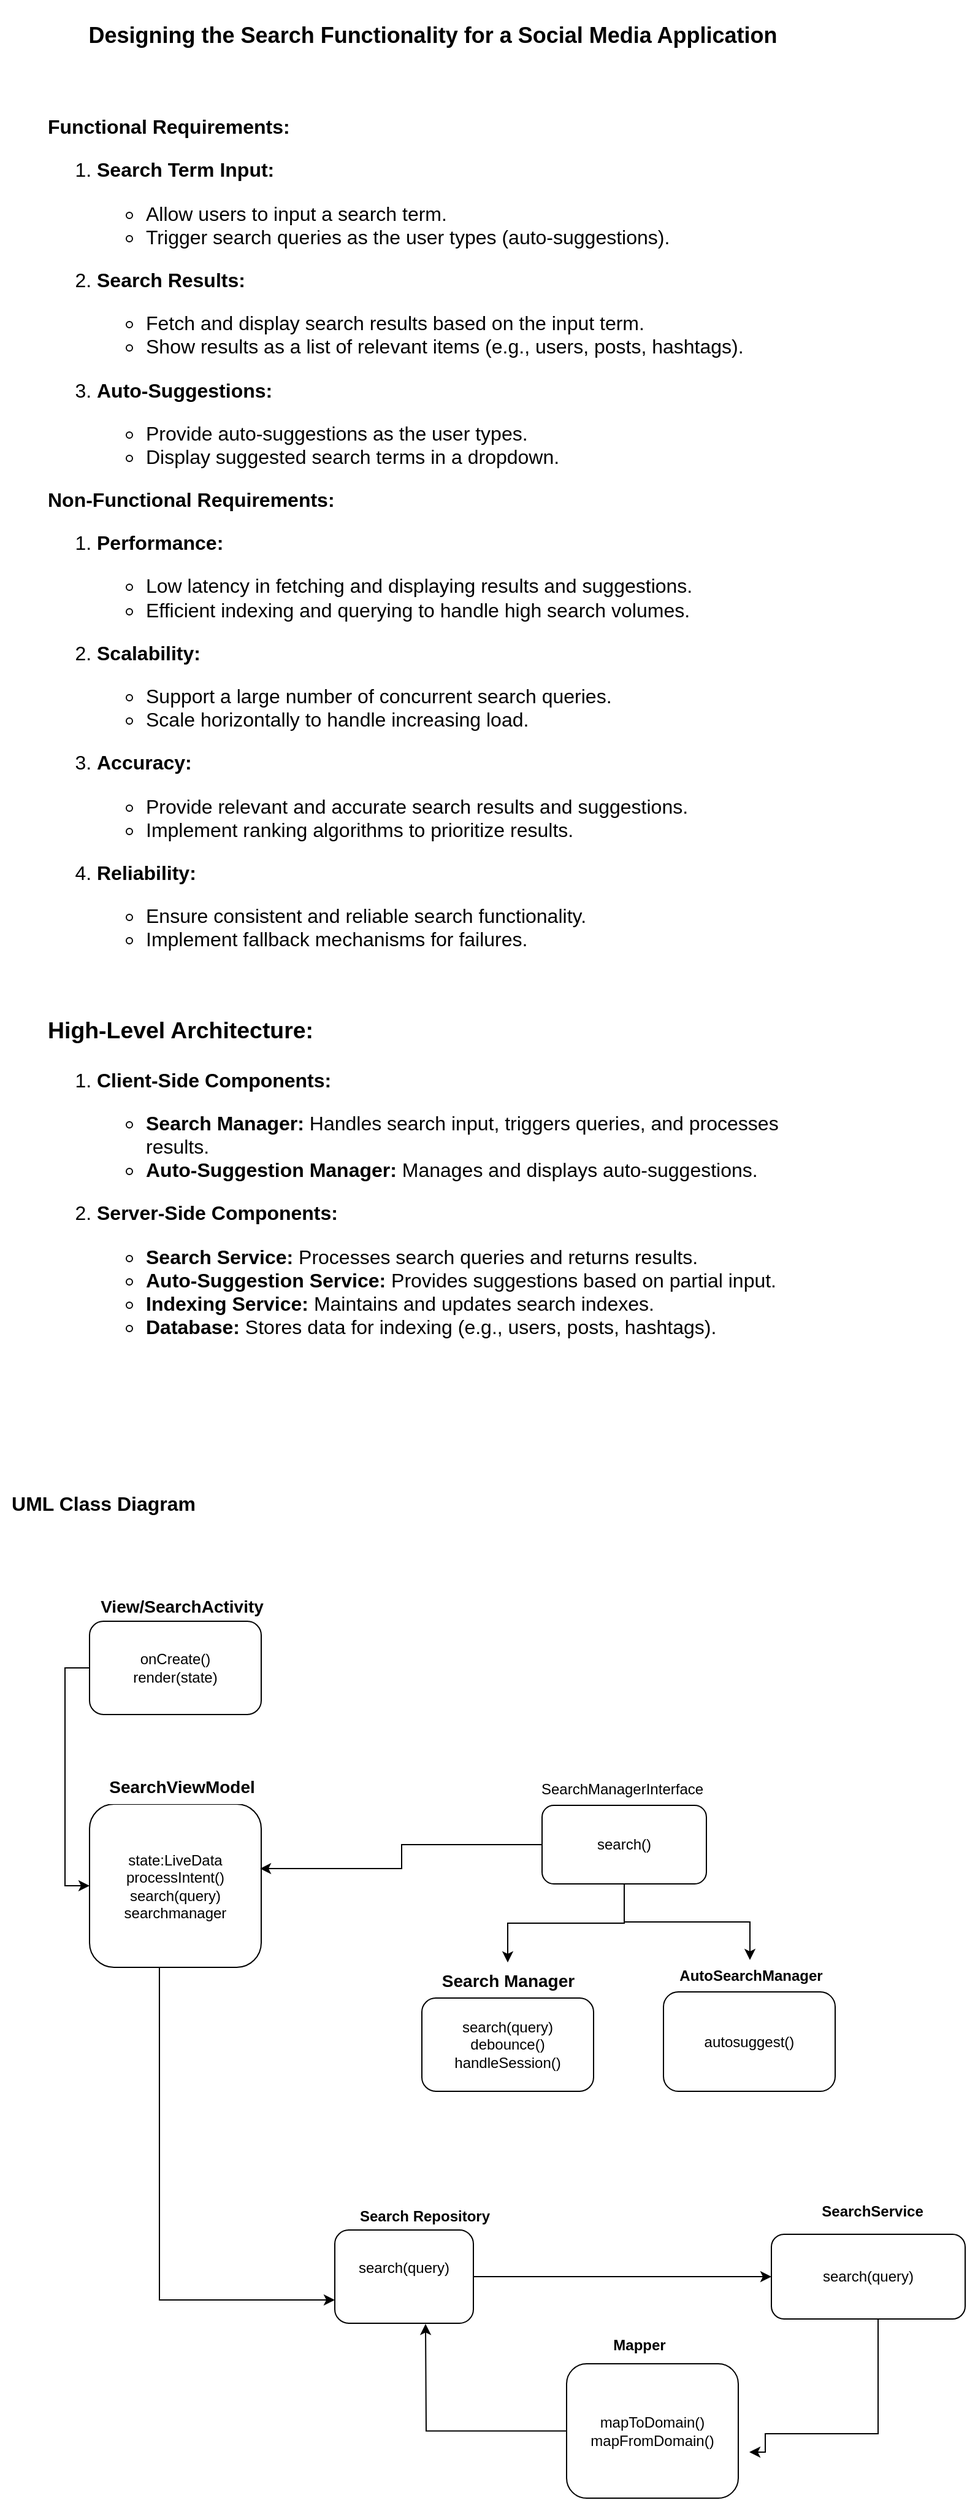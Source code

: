 <mxfile version="24.4.13" type="github">
  <diagram name="Page-1" id="h92sVHRr6hwZS7RC69yp">
    <mxGraphModel dx="1080" dy="1029" grid="0" gridSize="10" guides="1" tooltips="1" connect="1" arrows="1" fold="1" page="0" pageScale="1" pageWidth="827" pageHeight="1169" math="0" shadow="0">
      <root>
        <mxCell id="0" />
        <mxCell id="1" parent="0" />
        <mxCell id="BTSxETkFsqKTAE7wOmVA-1" value="&lt;h3 style=&quot;font-size: 18px;&quot;&gt;Designing the Search Functionality for a Social Media Application&lt;/h3&gt;&lt;h4&gt;&lt;/h4&gt;" style="text;html=1;align=center;verticalAlign=middle;whiteSpace=wrap;rounded=0;" vertex="1" parent="1">
          <mxGeometry x="60" y="10" width="610" height="30" as="geometry" />
        </mxCell>
        <mxCell id="BTSxETkFsqKTAE7wOmVA-3" value="&lt;h1 style=&quot;margin-top: 0px; font-size: 16px;&quot;&gt;&lt;br&gt;&lt;/h1&gt;&lt;div&gt;&lt;font style=&quot;font-size: 16px;&quot;&gt;&lt;p&gt;&lt;strong&gt;Functional Requirements:&lt;/strong&gt;&lt;/p&gt;&lt;ol&gt;&lt;li&gt;&lt;p&gt;&lt;strong&gt;Search Term Input:&lt;/strong&gt;&lt;/p&gt;&lt;ul&gt;&lt;li&gt;Allow users to input a search term.&lt;/li&gt;&lt;li&gt;Trigger search queries as the user types (auto-suggestions).&lt;/li&gt;&lt;/ul&gt;&lt;/li&gt;&lt;li&gt;&lt;p&gt;&lt;strong&gt;Search Results:&lt;/strong&gt;&lt;/p&gt;&lt;ul&gt;&lt;li&gt;Fetch and display search results based on the input term.&lt;/li&gt;&lt;li&gt;Show results as a list of relevant items (e.g., users, posts, hashtags).&lt;/li&gt;&lt;/ul&gt;&lt;/li&gt;&lt;li&gt;&lt;p&gt;&lt;strong&gt;Auto-Suggestions:&lt;/strong&gt;&lt;/p&gt;&lt;ul&gt;&lt;li&gt;Provide auto-suggestions as the user types.&lt;/li&gt;&lt;li&gt;Display suggested search terms in a dropdown.&lt;/li&gt;&lt;/ul&gt;&lt;/li&gt;&lt;/ol&gt;&lt;p&gt;&lt;strong&gt;Non-Functional Requirements:&lt;/strong&gt;&lt;/p&gt;&lt;ol&gt;&lt;li&gt;&lt;p&gt;&lt;strong&gt;Performance:&lt;/strong&gt;&lt;/p&gt;&lt;ul&gt;&lt;li&gt;Low latency in fetching and displaying results and suggestions.&lt;/li&gt;&lt;li&gt;Efficient indexing and querying to handle high search volumes.&lt;/li&gt;&lt;/ul&gt;&lt;/li&gt;&lt;li&gt;&lt;p&gt;&lt;strong&gt;Scalability:&lt;/strong&gt;&lt;/p&gt;&lt;ul&gt;&lt;li&gt;Support a large number of concurrent search queries.&lt;/li&gt;&lt;li&gt;Scale horizontally to handle increasing load.&lt;/li&gt;&lt;/ul&gt;&lt;/li&gt;&lt;li&gt;&lt;p&gt;&lt;strong&gt;Accuracy:&lt;/strong&gt;&lt;/p&gt;&lt;ul&gt;&lt;li&gt;Provide relevant and accurate search results and suggestions.&lt;/li&gt;&lt;li&gt;Implement ranking algorithms to prioritize results.&lt;/li&gt;&lt;/ul&gt;&lt;/li&gt;&lt;li&gt;&lt;p&gt;&lt;strong&gt;Reliability:&lt;/strong&gt;&lt;/p&gt;&lt;/li&gt;&lt;ul&gt;&lt;li&gt;Ensure consistent and reliable search functionality.&lt;/li&gt;&lt;li&gt;Implement fallback mechanisms for failures.&lt;/li&gt;&lt;/ul&gt;&lt;/ol&gt;&lt;div&gt;&lt;br&gt;&lt;/div&gt;&lt;div&gt;&lt;h3&gt;High-Level Architecture:&lt;/h3&gt;&lt;ol&gt;&lt;li&gt;&lt;p&gt;&lt;strong&gt;Client-Side Components:&lt;/strong&gt;&lt;/p&gt;&lt;ul&gt;&lt;li&gt;&lt;strong&gt;Search Manager:&lt;/strong&gt; Handles search input, triggers queries, and processes results.&lt;/li&gt;&lt;li&gt;&lt;strong&gt;Auto-Suggestion Manager:&lt;/strong&gt; Manages and displays auto-suggestions.&lt;/li&gt;&lt;/ul&gt;&lt;/li&gt;&lt;li&gt;&lt;p&gt;&lt;strong&gt;Server-Side Components:&lt;/strong&gt;&lt;/p&gt;&lt;ul&gt;&lt;li&gt;&lt;strong&gt;Search Service:&lt;/strong&gt; Processes search queries and returns results.&lt;/li&gt;&lt;li&gt;&lt;strong&gt;Auto-Suggestion Service:&lt;/strong&gt; Provides suggestions based on partial input.&lt;/li&gt;&lt;li&gt;&lt;strong&gt;Indexing Service:&lt;/strong&gt; Maintains and updates search indexes.&lt;/li&gt;&lt;li&gt;&lt;strong&gt;Database:&lt;/strong&gt; Stores data for indexing (e.g., users, posts, hashtags).&lt;/li&gt;&lt;/ul&gt;&lt;/li&gt;&lt;/ol&gt;&lt;h3&gt;&lt;/h3&gt;&lt;/div&gt;&lt;div&gt;&lt;br&gt;&lt;/div&gt;&lt;div&gt;&lt;br&gt;&lt;/div&gt;&lt;div&gt;&lt;br&gt;&lt;/div&gt;&lt;div&gt;&lt;h3&gt;Flow Diagram&lt;br&gt;&lt;/h3&gt;&lt;/div&gt;&lt;div&gt;&lt;br&gt;&lt;/div&gt;&lt;div&gt;&lt;br&gt;&lt;/div&gt;&lt;/font&gt;&lt;/div&gt;&lt;p&gt;&lt;/p&gt;" style="text;html=1;whiteSpace=wrap;overflow=hidden;rounded=0;" vertex="1" parent="1">
          <mxGeometry x="49" y="48" width="649" height="1087" as="geometry" />
        </mxCell>
        <mxCell id="BTSxETkFsqKTAE7wOmVA-9" value="&lt;h3&gt;&lt;font style=&quot;font-size: 16px;&quot;&gt;UML Class Diagram&lt;/font&gt;&lt;/h3&gt;&lt;p&gt;&lt;/p&gt;" style="text;html=1;align=center;verticalAlign=middle;resizable=0;points=[];autosize=1;strokeColor=none;fillColor=none;" vertex="1" parent="1">
          <mxGeometry x="12" y="1191" width="168" height="59" as="geometry" />
        </mxCell>
        <mxCell id="BTSxETkFsqKTAE7wOmVA-19" style="edgeStyle=orthogonalEdgeStyle;rounded=0;orthogonalLoop=1;jettySize=auto;html=1;entryX=0;entryY=0.5;entryDx=0;entryDy=0;exitX=0;exitY=0.5;exitDx=0;exitDy=0;" edge="1" parent="1" source="BTSxETkFsqKTAE7wOmVA-10" target="BTSxETkFsqKTAE7wOmVA-15">
          <mxGeometry relative="1" as="geometry" />
        </mxCell>
        <mxCell id="BTSxETkFsqKTAE7wOmVA-10" value="onCreate()&lt;div&gt;render(state)&lt;/div&gt;" style="rounded=1;whiteSpace=wrap;html=1;" vertex="1" parent="1">
          <mxGeometry x="85" y="1317" width="140" height="76" as="geometry" />
        </mxCell>
        <mxCell id="BTSxETkFsqKTAE7wOmVA-11" value="&lt;b&gt;&lt;font style=&quot;font-size: 14px;&quot;&gt;View/SearchActivity&lt;/font&gt;&lt;/b&gt;" style="text;html=1;align=center;verticalAlign=middle;resizable=0;points=[];autosize=1;strokeColor=none;fillColor=none;" vertex="1" parent="1">
          <mxGeometry x="84" y="1290" width="151" height="29" as="geometry" />
        </mxCell>
        <mxCell id="BTSxETkFsqKTAE7wOmVA-49" style="edgeStyle=orthogonalEdgeStyle;rounded=0;orthogonalLoop=1;jettySize=auto;html=1;entryX=0;entryY=0.75;entryDx=0;entryDy=0;exitX=0.407;exitY=0.996;exitDx=0;exitDy=0;exitPerimeter=0;" edge="1" parent="1" source="BTSxETkFsqKTAE7wOmVA-15" target="BTSxETkFsqKTAE7wOmVA-25">
          <mxGeometry relative="1" as="geometry" />
        </mxCell>
        <mxCell id="BTSxETkFsqKTAE7wOmVA-15" value="state:LiveData&lt;div&gt;processIntent()&lt;/div&gt;&lt;div&gt;search(query)&lt;/div&gt;&lt;div&gt;searchmanager&lt;/div&gt;" style="rounded=1;whiteSpace=wrap;html=1;" vertex="1" parent="1">
          <mxGeometry x="85" y="1466" width="140" height="133" as="geometry" />
        </mxCell>
        <mxCell id="BTSxETkFsqKTAE7wOmVA-16" value="&lt;font style=&quot;font-size: 14px;&quot;&gt;SearchViewModel&lt;/font&gt;" style="text;html=1;align=center;verticalAlign=middle;resizable=0;points=[];autosize=1;strokeColor=none;fillColor=default;rounded=0;shadow=0;glass=0;fontStyle=1;textShadow=0;" vertex="1" parent="1">
          <mxGeometry x="94" y="1437" width="131" height="29" as="geometry" />
        </mxCell>
        <mxCell id="BTSxETkFsqKTAE7wOmVA-20" value="&lt;div&gt;search(query)&lt;/div&gt;&lt;div&gt;debounce()&lt;/div&gt;&lt;div&gt;handleSession()&lt;/div&gt;" style="rounded=1;whiteSpace=wrap;html=1;" vertex="1" parent="1">
          <mxGeometry x="356" y="1624" width="140" height="76" as="geometry" />
        </mxCell>
        <mxCell id="BTSxETkFsqKTAE7wOmVA-21" value="&lt;b&gt;&lt;font style=&quot;font-size: 14px;&quot;&gt;Search Manager&lt;/font&gt;&lt;/b&gt;" style="text;html=1;align=center;verticalAlign=middle;resizable=0;points=[];autosize=1;strokeColor=none;fillColor=none;" vertex="1" parent="1">
          <mxGeometry x="363" y="1595" width="126" height="29" as="geometry" />
        </mxCell>
        <mxCell id="BTSxETkFsqKTAE7wOmVA-50" style="edgeStyle=orthogonalEdgeStyle;rounded=0;orthogonalLoop=1;jettySize=auto;html=1;entryX=0;entryY=0.5;entryDx=0;entryDy=0;" edge="1" parent="1" source="BTSxETkFsqKTAE7wOmVA-25" target="BTSxETkFsqKTAE7wOmVA-29">
          <mxGeometry relative="1" as="geometry" />
        </mxCell>
        <mxCell id="BTSxETkFsqKTAE7wOmVA-25" value="&lt;div&gt;search(query)&lt;/div&gt;&lt;div&gt;&lt;br&gt;&lt;/div&gt;" style="rounded=1;whiteSpace=wrap;html=1;" vertex="1" parent="1">
          <mxGeometry x="285" y="1813" width="113" height="76" as="geometry" />
        </mxCell>
        <mxCell id="BTSxETkFsqKTAE7wOmVA-26" value="&lt;b&gt;Search Repository&lt;/b&gt;" style="text;html=1;align=center;verticalAlign=middle;resizable=0;points=[];autosize=1;strokeColor=none;fillColor=none;" vertex="1" parent="1">
          <mxGeometry x="296" y="1789" width="124" height="26" as="geometry" />
        </mxCell>
        <mxCell id="BTSxETkFsqKTAE7wOmVA-56" style="edgeStyle=orthogonalEdgeStyle;rounded=0;orthogonalLoop=1;jettySize=auto;html=1;exitX=0.57;exitY=0.978;exitDx=0;exitDy=0;exitPerimeter=0;" edge="1" parent="1" source="BTSxETkFsqKTAE7wOmVA-29">
          <mxGeometry relative="1" as="geometry">
            <mxPoint x="623" y="1994" as="targetPoint" />
            <mxPoint x="712" y="1901" as="sourcePoint" />
            <Array as="points">
              <mxPoint x="728" y="1979" />
              <mxPoint x="636" y="1979" />
              <mxPoint x="636" y="1994" />
            </Array>
          </mxGeometry>
        </mxCell>
        <mxCell id="BTSxETkFsqKTAE7wOmVA-29" value="&lt;div&gt;search(query)&lt;/div&gt;" style="rounded=1;whiteSpace=wrap;html=1;" vertex="1" parent="1">
          <mxGeometry x="641" y="1816.5" width="158" height="69" as="geometry" />
        </mxCell>
        <mxCell id="BTSxETkFsqKTAE7wOmVA-30" value="&lt;b&gt;SearchService&lt;/b&gt;" style="text;html=1;align=center;verticalAlign=middle;resizable=0;points=[];autosize=1;strokeColor=none;fillColor=none;" vertex="1" parent="1">
          <mxGeometry x="672" y="1785" width="101" height="26" as="geometry" />
        </mxCell>
        <mxCell id="BTSxETkFsqKTAE7wOmVA-32" value="&lt;div&gt;autosuggest()&lt;/div&gt;" style="rounded=1;whiteSpace=wrap;html=1;" vertex="1" parent="1">
          <mxGeometry x="553" y="1619" width="140" height="81" as="geometry" />
        </mxCell>
        <mxCell id="BTSxETkFsqKTAE7wOmVA-33" value="&lt;b&gt;AutoSearchManager&lt;/b&gt;" style="text;html=1;align=center;verticalAlign=middle;resizable=0;points=[];autosize=1;strokeColor=none;fillColor=none;" vertex="1" parent="1">
          <mxGeometry x="556" y="1593" width="135" height="26" as="geometry" />
        </mxCell>
        <mxCell id="BTSxETkFsqKTAE7wOmVA-55" style="edgeStyle=orthogonalEdgeStyle;rounded=0;orthogonalLoop=1;jettySize=auto;html=1;" edge="1" parent="1" source="BTSxETkFsqKTAE7wOmVA-34">
          <mxGeometry relative="1" as="geometry">
            <mxPoint x="359" y="1889.5" as="targetPoint" />
          </mxGeometry>
        </mxCell>
        <mxCell id="BTSxETkFsqKTAE7wOmVA-34" value="mapToDomain() mapFromDomain()" style="rounded=1;whiteSpace=wrap;html=1;" vertex="1" parent="1">
          <mxGeometry x="474" y="1922" width="140" height="109.5" as="geometry" />
        </mxCell>
        <mxCell id="BTSxETkFsqKTAE7wOmVA-35" value="&lt;b&gt;Mapper&lt;/b&gt;" style="text;html=1;align=center;verticalAlign=middle;resizable=0;points=[];autosize=1;strokeColor=none;fillColor=none;" vertex="1" parent="1">
          <mxGeometry x="502" y="1894" width="61" height="26" as="geometry" />
        </mxCell>
        <mxCell id="BTSxETkFsqKTAE7wOmVA-47" style="edgeStyle=orthogonalEdgeStyle;rounded=0;orthogonalLoop=1;jettySize=auto;html=1;exitX=0.5;exitY=1;exitDx=0;exitDy=0;" edge="1" parent="1" source="BTSxETkFsqKTAE7wOmVA-42" target="BTSxETkFsqKTAE7wOmVA-21">
          <mxGeometry relative="1" as="geometry" />
        </mxCell>
        <mxCell id="BTSxETkFsqKTAE7wOmVA-48" style="edgeStyle=orthogonalEdgeStyle;rounded=0;orthogonalLoop=1;jettySize=auto;html=1;" edge="1" parent="1" source="BTSxETkFsqKTAE7wOmVA-42" target="BTSxETkFsqKTAE7wOmVA-33">
          <mxGeometry relative="1" as="geometry" />
        </mxCell>
        <mxCell id="BTSxETkFsqKTAE7wOmVA-42" value="search()" style="rounded=1;whiteSpace=wrap;html=1;" vertex="1" parent="1">
          <mxGeometry x="454" y="1467" width="134" height="64" as="geometry" />
        </mxCell>
        <mxCell id="BTSxETkFsqKTAE7wOmVA-43" value="SearchManagerInterface" style="text;html=1;align=center;verticalAlign=middle;resizable=0;points=[];autosize=1;strokeColor=none;fillColor=none;" vertex="1" parent="1">
          <mxGeometry x="444" y="1441" width="150" height="26" as="geometry" />
        </mxCell>
        <mxCell id="BTSxETkFsqKTAE7wOmVA-45" style="edgeStyle=orthogonalEdgeStyle;rounded=0;orthogonalLoop=1;jettySize=auto;html=1;entryX=0.993;entryY=0.395;entryDx=0;entryDy=0;entryPerimeter=0;" edge="1" parent="1" source="BTSxETkFsqKTAE7wOmVA-42" target="BTSxETkFsqKTAE7wOmVA-15">
          <mxGeometry relative="1" as="geometry" />
        </mxCell>
      </root>
    </mxGraphModel>
  </diagram>
</mxfile>
